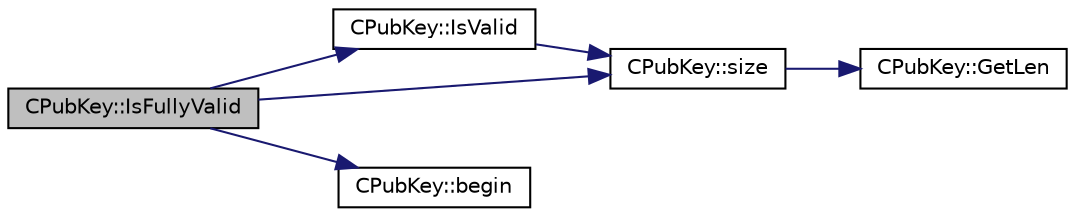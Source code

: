 digraph "CPubKey::IsFullyValid"
{
  edge [fontname="Helvetica",fontsize="10",labelfontname="Helvetica",labelfontsize="10"];
  node [fontname="Helvetica",fontsize="10",shape=record];
  rankdir="LR";
  Node951 [label="CPubKey::IsFullyValid",height=0.2,width=0.4,color="black", fillcolor="grey75", style="filled", fontcolor="black"];
  Node951 -> Node952 [color="midnightblue",fontsize="10",style="solid",fontname="Helvetica"];
  Node952 [label="CPubKey::IsValid",height=0.2,width=0.4,color="black", fillcolor="white", style="filled",URL="$class_c_pub_key.html#a4fa94293cf8577fd039b9a133f6c7f30"];
  Node952 -> Node953 [color="midnightblue",fontsize="10",style="solid",fontname="Helvetica"];
  Node953 [label="CPubKey::size",height=0.2,width=0.4,color="black", fillcolor="white", style="filled",URL="$class_c_pub_key.html#a6bb28fcf0a5f799c69f5b7269363b309",tooltip="Simple read-only vector-like interface to the pubkey data. "];
  Node953 -> Node954 [color="midnightblue",fontsize="10",style="solid",fontname="Helvetica"];
  Node954 [label="CPubKey::GetLen",height=0.2,width=0.4,color="black", fillcolor="white", style="filled",URL="$class_c_pub_key.html#a7dc71b3f037c84268dc22de97d7b65fb",tooltip="Compute the length of a pubkey with a given first byte. "];
  Node951 -> Node955 [color="midnightblue",fontsize="10",style="solid",fontname="Helvetica"];
  Node955 [label="CPubKey::begin",height=0.2,width=0.4,color="black", fillcolor="white", style="filled",URL="$class_c_pub_key.html#a859ab9909d68092d6d4fc739237ab358"];
  Node951 -> Node953 [color="midnightblue",fontsize="10",style="solid",fontname="Helvetica"];
}

